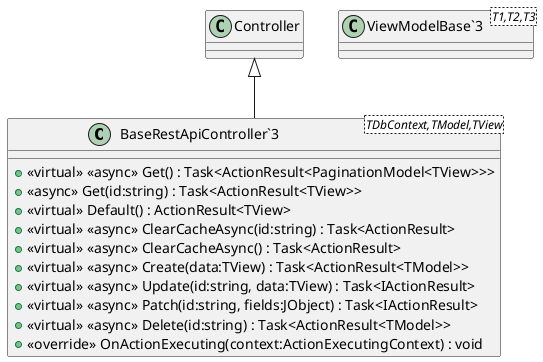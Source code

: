@startuml
class "BaseRestApiController`3"<TDbContext,TModel,TView> {
    + <<virtual>> <<async>> Get() : Task<ActionResult<PaginationModel<TView>>>
    + <<async>> Get(id:string) : Task<ActionResult<TView>>
    + <<virtual>> Default() : ActionResult<TView>
    + <<virtual>> <<async>> ClearCacheAsync(id:string) : Task<ActionResult>
    + <<virtual>> <<async>> ClearCacheAsync() : Task<ActionResult>
    + <<virtual>> <<async>> Create(data:TView) : Task<ActionResult<TModel>>
    + <<virtual>> <<async>> Update(id:string, data:TView) : Task<IActionResult>
    + <<virtual>> <<async>> Patch(id:string, fields:JObject) : Task<IActionResult>
    + <<virtual>> <<async>> Delete(id:string) : Task<ActionResult<TModel>>
    + <<override>> OnActionExecuting(context:ActionExecutingContext) : void
}
class "ViewModelBase`3"<T1,T2,T3> {
}
Controller <|-- "BaseRestApiController`3"
@enduml
